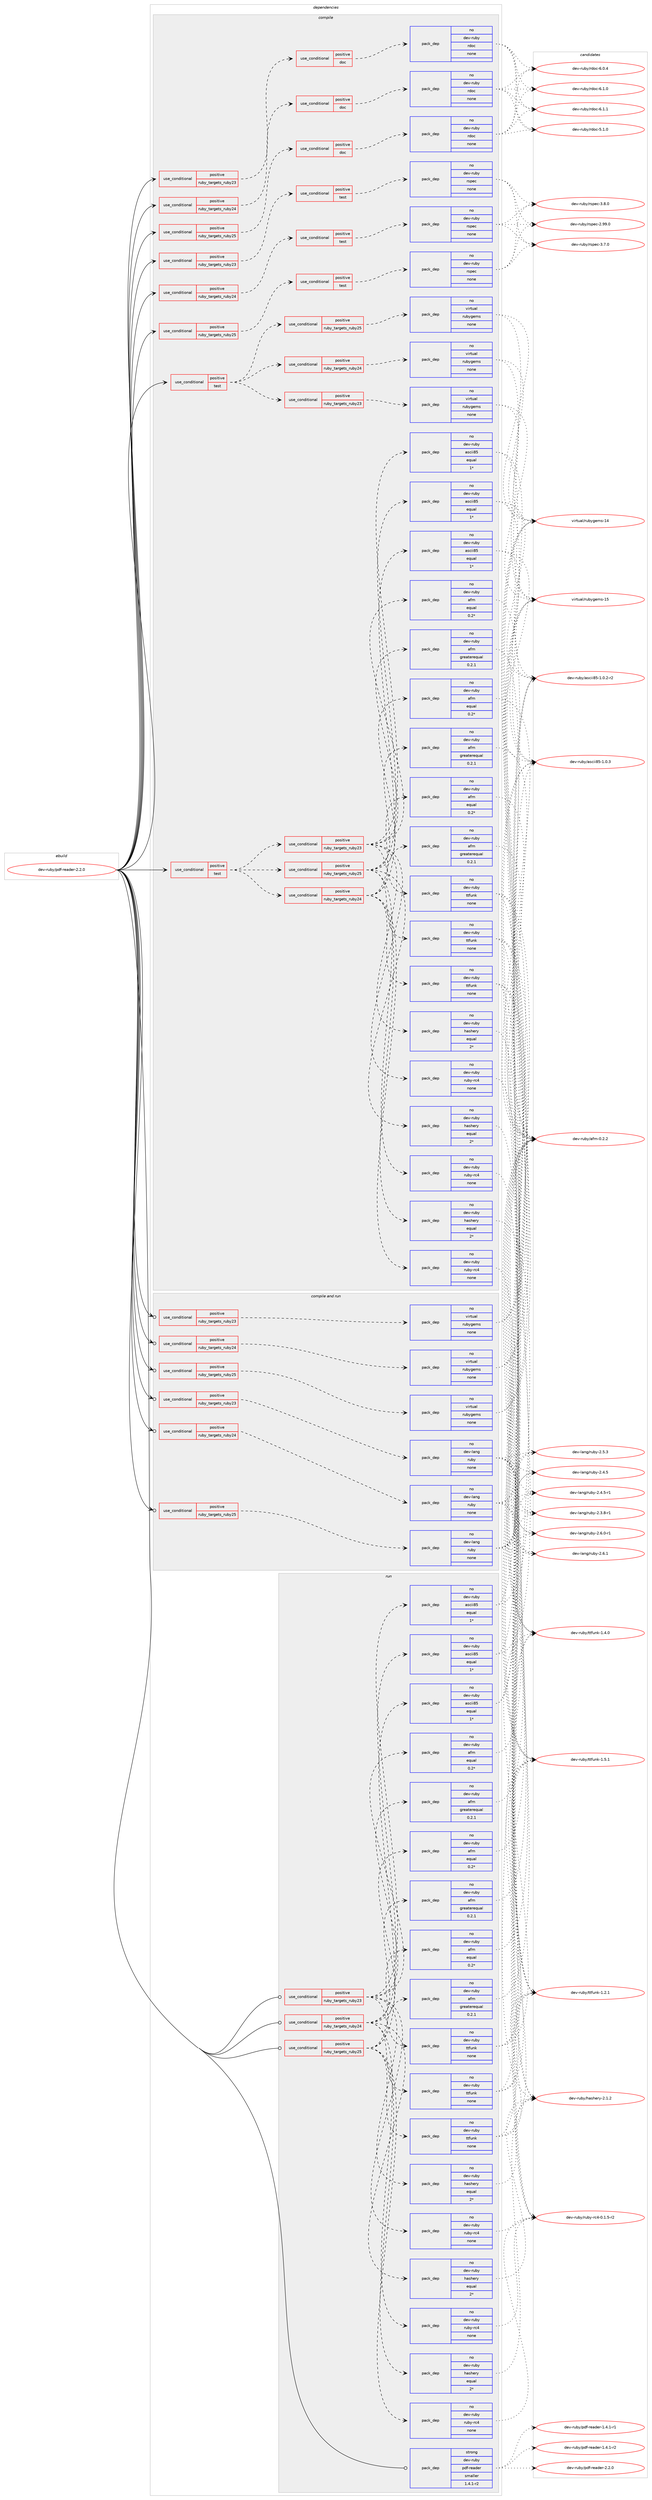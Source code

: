 digraph prolog {

# *************
# Graph options
# *************

newrank=true;
concentrate=true;
compound=true;
graph [rankdir=LR,fontname=Helvetica,fontsize=10,ranksep=1.5];#, ranksep=2.5, nodesep=0.2];
edge  [arrowhead=vee];
node  [fontname=Helvetica,fontsize=10];

# **********
# The ebuild
# **********

subgraph cluster_leftcol {
color=gray;
rank=same;
label=<<i>ebuild</i>>;
id [label="dev-ruby/pdf-reader-2.2.0", color=red, width=4, href="../dev-ruby/pdf-reader-2.2.0.svg"];
}

# ****************
# The dependencies
# ****************

subgraph cluster_midcol {
color=gray;
label=<<i>dependencies</i>>;
subgraph cluster_compile {
fillcolor="#eeeeee";
style=filled;
label=<<i>compile</i>>;
subgraph cond409180 {
dependency1511124 [label=<<TABLE BORDER="0" CELLBORDER="1" CELLSPACING="0" CELLPADDING="4"><TR><TD ROWSPAN="3" CELLPADDING="10">use_conditional</TD></TR><TR><TD>positive</TD></TR><TR><TD>ruby_targets_ruby23</TD></TR></TABLE>>, shape=none, color=red];
subgraph cond409181 {
dependency1511125 [label=<<TABLE BORDER="0" CELLBORDER="1" CELLSPACING="0" CELLPADDING="4"><TR><TD ROWSPAN="3" CELLPADDING="10">use_conditional</TD></TR><TR><TD>positive</TD></TR><TR><TD>doc</TD></TR></TABLE>>, shape=none, color=red];
subgraph pack1078438 {
dependency1511126 [label=<<TABLE BORDER="0" CELLBORDER="1" CELLSPACING="0" CELLPADDING="4" WIDTH="220"><TR><TD ROWSPAN="6" CELLPADDING="30">pack_dep</TD></TR><TR><TD WIDTH="110">no</TD></TR><TR><TD>dev-ruby</TD></TR><TR><TD>rdoc</TD></TR><TR><TD>none</TD></TR><TR><TD></TD></TR></TABLE>>, shape=none, color=blue];
}
dependency1511125:e -> dependency1511126:w [weight=20,style="dashed",arrowhead="vee"];
}
dependency1511124:e -> dependency1511125:w [weight=20,style="dashed",arrowhead="vee"];
}
id:e -> dependency1511124:w [weight=20,style="solid",arrowhead="vee"];
subgraph cond409182 {
dependency1511127 [label=<<TABLE BORDER="0" CELLBORDER="1" CELLSPACING="0" CELLPADDING="4"><TR><TD ROWSPAN="3" CELLPADDING="10">use_conditional</TD></TR><TR><TD>positive</TD></TR><TR><TD>ruby_targets_ruby23</TD></TR></TABLE>>, shape=none, color=red];
subgraph cond409183 {
dependency1511128 [label=<<TABLE BORDER="0" CELLBORDER="1" CELLSPACING="0" CELLPADDING="4"><TR><TD ROWSPAN="3" CELLPADDING="10">use_conditional</TD></TR><TR><TD>positive</TD></TR><TR><TD>test</TD></TR></TABLE>>, shape=none, color=red];
subgraph pack1078439 {
dependency1511129 [label=<<TABLE BORDER="0" CELLBORDER="1" CELLSPACING="0" CELLPADDING="4" WIDTH="220"><TR><TD ROWSPAN="6" CELLPADDING="30">pack_dep</TD></TR><TR><TD WIDTH="110">no</TD></TR><TR><TD>dev-ruby</TD></TR><TR><TD>rspec</TD></TR><TR><TD>none</TD></TR><TR><TD></TD></TR></TABLE>>, shape=none, color=blue];
}
dependency1511128:e -> dependency1511129:w [weight=20,style="dashed",arrowhead="vee"];
}
dependency1511127:e -> dependency1511128:w [weight=20,style="dashed",arrowhead="vee"];
}
id:e -> dependency1511127:w [weight=20,style="solid",arrowhead="vee"];
subgraph cond409184 {
dependency1511130 [label=<<TABLE BORDER="0" CELLBORDER="1" CELLSPACING="0" CELLPADDING="4"><TR><TD ROWSPAN="3" CELLPADDING="10">use_conditional</TD></TR><TR><TD>positive</TD></TR><TR><TD>ruby_targets_ruby24</TD></TR></TABLE>>, shape=none, color=red];
subgraph cond409185 {
dependency1511131 [label=<<TABLE BORDER="0" CELLBORDER="1" CELLSPACING="0" CELLPADDING="4"><TR><TD ROWSPAN="3" CELLPADDING="10">use_conditional</TD></TR><TR><TD>positive</TD></TR><TR><TD>doc</TD></TR></TABLE>>, shape=none, color=red];
subgraph pack1078440 {
dependency1511132 [label=<<TABLE BORDER="0" CELLBORDER="1" CELLSPACING="0" CELLPADDING="4" WIDTH="220"><TR><TD ROWSPAN="6" CELLPADDING="30">pack_dep</TD></TR><TR><TD WIDTH="110">no</TD></TR><TR><TD>dev-ruby</TD></TR><TR><TD>rdoc</TD></TR><TR><TD>none</TD></TR><TR><TD></TD></TR></TABLE>>, shape=none, color=blue];
}
dependency1511131:e -> dependency1511132:w [weight=20,style="dashed",arrowhead="vee"];
}
dependency1511130:e -> dependency1511131:w [weight=20,style="dashed",arrowhead="vee"];
}
id:e -> dependency1511130:w [weight=20,style="solid",arrowhead="vee"];
subgraph cond409186 {
dependency1511133 [label=<<TABLE BORDER="0" CELLBORDER="1" CELLSPACING="0" CELLPADDING="4"><TR><TD ROWSPAN="3" CELLPADDING="10">use_conditional</TD></TR><TR><TD>positive</TD></TR><TR><TD>ruby_targets_ruby24</TD></TR></TABLE>>, shape=none, color=red];
subgraph cond409187 {
dependency1511134 [label=<<TABLE BORDER="0" CELLBORDER="1" CELLSPACING="0" CELLPADDING="4"><TR><TD ROWSPAN="3" CELLPADDING="10">use_conditional</TD></TR><TR><TD>positive</TD></TR><TR><TD>test</TD></TR></TABLE>>, shape=none, color=red];
subgraph pack1078441 {
dependency1511135 [label=<<TABLE BORDER="0" CELLBORDER="1" CELLSPACING="0" CELLPADDING="4" WIDTH="220"><TR><TD ROWSPAN="6" CELLPADDING="30">pack_dep</TD></TR><TR><TD WIDTH="110">no</TD></TR><TR><TD>dev-ruby</TD></TR><TR><TD>rspec</TD></TR><TR><TD>none</TD></TR><TR><TD></TD></TR></TABLE>>, shape=none, color=blue];
}
dependency1511134:e -> dependency1511135:w [weight=20,style="dashed",arrowhead="vee"];
}
dependency1511133:e -> dependency1511134:w [weight=20,style="dashed",arrowhead="vee"];
}
id:e -> dependency1511133:w [weight=20,style="solid",arrowhead="vee"];
subgraph cond409188 {
dependency1511136 [label=<<TABLE BORDER="0" CELLBORDER="1" CELLSPACING="0" CELLPADDING="4"><TR><TD ROWSPAN="3" CELLPADDING="10">use_conditional</TD></TR><TR><TD>positive</TD></TR><TR><TD>ruby_targets_ruby25</TD></TR></TABLE>>, shape=none, color=red];
subgraph cond409189 {
dependency1511137 [label=<<TABLE BORDER="0" CELLBORDER="1" CELLSPACING="0" CELLPADDING="4"><TR><TD ROWSPAN="3" CELLPADDING="10">use_conditional</TD></TR><TR><TD>positive</TD></TR><TR><TD>doc</TD></TR></TABLE>>, shape=none, color=red];
subgraph pack1078442 {
dependency1511138 [label=<<TABLE BORDER="0" CELLBORDER="1" CELLSPACING="0" CELLPADDING="4" WIDTH="220"><TR><TD ROWSPAN="6" CELLPADDING="30">pack_dep</TD></TR><TR><TD WIDTH="110">no</TD></TR><TR><TD>dev-ruby</TD></TR><TR><TD>rdoc</TD></TR><TR><TD>none</TD></TR><TR><TD></TD></TR></TABLE>>, shape=none, color=blue];
}
dependency1511137:e -> dependency1511138:w [weight=20,style="dashed",arrowhead="vee"];
}
dependency1511136:e -> dependency1511137:w [weight=20,style="dashed",arrowhead="vee"];
}
id:e -> dependency1511136:w [weight=20,style="solid",arrowhead="vee"];
subgraph cond409190 {
dependency1511139 [label=<<TABLE BORDER="0" CELLBORDER="1" CELLSPACING="0" CELLPADDING="4"><TR><TD ROWSPAN="3" CELLPADDING="10">use_conditional</TD></TR><TR><TD>positive</TD></TR><TR><TD>ruby_targets_ruby25</TD></TR></TABLE>>, shape=none, color=red];
subgraph cond409191 {
dependency1511140 [label=<<TABLE BORDER="0" CELLBORDER="1" CELLSPACING="0" CELLPADDING="4"><TR><TD ROWSPAN="3" CELLPADDING="10">use_conditional</TD></TR><TR><TD>positive</TD></TR><TR><TD>test</TD></TR></TABLE>>, shape=none, color=red];
subgraph pack1078443 {
dependency1511141 [label=<<TABLE BORDER="0" CELLBORDER="1" CELLSPACING="0" CELLPADDING="4" WIDTH="220"><TR><TD ROWSPAN="6" CELLPADDING="30">pack_dep</TD></TR><TR><TD WIDTH="110">no</TD></TR><TR><TD>dev-ruby</TD></TR><TR><TD>rspec</TD></TR><TR><TD>none</TD></TR><TR><TD></TD></TR></TABLE>>, shape=none, color=blue];
}
dependency1511140:e -> dependency1511141:w [weight=20,style="dashed",arrowhead="vee"];
}
dependency1511139:e -> dependency1511140:w [weight=20,style="dashed",arrowhead="vee"];
}
id:e -> dependency1511139:w [weight=20,style="solid",arrowhead="vee"];
subgraph cond409192 {
dependency1511142 [label=<<TABLE BORDER="0" CELLBORDER="1" CELLSPACING="0" CELLPADDING="4"><TR><TD ROWSPAN="3" CELLPADDING="10">use_conditional</TD></TR><TR><TD>positive</TD></TR><TR><TD>test</TD></TR></TABLE>>, shape=none, color=red];
subgraph cond409193 {
dependency1511143 [label=<<TABLE BORDER="0" CELLBORDER="1" CELLSPACING="0" CELLPADDING="4"><TR><TD ROWSPAN="3" CELLPADDING="10">use_conditional</TD></TR><TR><TD>positive</TD></TR><TR><TD>ruby_targets_ruby23</TD></TR></TABLE>>, shape=none, color=red];
subgraph pack1078444 {
dependency1511144 [label=<<TABLE BORDER="0" CELLBORDER="1" CELLSPACING="0" CELLPADDING="4" WIDTH="220"><TR><TD ROWSPAN="6" CELLPADDING="30">pack_dep</TD></TR><TR><TD WIDTH="110">no</TD></TR><TR><TD>dev-ruby</TD></TR><TR><TD>afm</TD></TR><TR><TD>greaterequal</TD></TR><TR><TD>0.2.1</TD></TR></TABLE>>, shape=none, color=blue];
}
dependency1511143:e -> dependency1511144:w [weight=20,style="dashed",arrowhead="vee"];
subgraph pack1078445 {
dependency1511145 [label=<<TABLE BORDER="0" CELLBORDER="1" CELLSPACING="0" CELLPADDING="4" WIDTH="220"><TR><TD ROWSPAN="6" CELLPADDING="30">pack_dep</TD></TR><TR><TD WIDTH="110">no</TD></TR><TR><TD>dev-ruby</TD></TR><TR><TD>afm</TD></TR><TR><TD>equal</TD></TR><TR><TD>0.2*</TD></TR></TABLE>>, shape=none, color=blue];
}
dependency1511143:e -> dependency1511145:w [weight=20,style="dashed",arrowhead="vee"];
subgraph pack1078446 {
dependency1511146 [label=<<TABLE BORDER="0" CELLBORDER="1" CELLSPACING="0" CELLPADDING="4" WIDTH="220"><TR><TD ROWSPAN="6" CELLPADDING="30">pack_dep</TD></TR><TR><TD WIDTH="110">no</TD></TR><TR><TD>dev-ruby</TD></TR><TR><TD>ascii85</TD></TR><TR><TD>equal</TD></TR><TR><TD>1*</TD></TR></TABLE>>, shape=none, color=blue];
}
dependency1511143:e -> dependency1511146:w [weight=20,style="dashed",arrowhead="vee"];
subgraph pack1078447 {
dependency1511147 [label=<<TABLE BORDER="0" CELLBORDER="1" CELLSPACING="0" CELLPADDING="4" WIDTH="220"><TR><TD ROWSPAN="6" CELLPADDING="30">pack_dep</TD></TR><TR><TD WIDTH="110">no</TD></TR><TR><TD>dev-ruby</TD></TR><TR><TD>hashery</TD></TR><TR><TD>equal</TD></TR><TR><TD>2*</TD></TR></TABLE>>, shape=none, color=blue];
}
dependency1511143:e -> dependency1511147:w [weight=20,style="dashed",arrowhead="vee"];
subgraph pack1078448 {
dependency1511148 [label=<<TABLE BORDER="0" CELLBORDER="1" CELLSPACING="0" CELLPADDING="4" WIDTH="220"><TR><TD ROWSPAN="6" CELLPADDING="30">pack_dep</TD></TR><TR><TD WIDTH="110">no</TD></TR><TR><TD>dev-ruby</TD></TR><TR><TD>ttfunk</TD></TR><TR><TD>none</TD></TR><TR><TD></TD></TR></TABLE>>, shape=none, color=blue];
}
dependency1511143:e -> dependency1511148:w [weight=20,style="dashed",arrowhead="vee"];
subgraph pack1078449 {
dependency1511149 [label=<<TABLE BORDER="0" CELLBORDER="1" CELLSPACING="0" CELLPADDING="4" WIDTH="220"><TR><TD ROWSPAN="6" CELLPADDING="30">pack_dep</TD></TR><TR><TD WIDTH="110">no</TD></TR><TR><TD>dev-ruby</TD></TR><TR><TD>ruby-rc4</TD></TR><TR><TD>none</TD></TR><TR><TD></TD></TR></TABLE>>, shape=none, color=blue];
}
dependency1511143:e -> dependency1511149:w [weight=20,style="dashed",arrowhead="vee"];
}
dependency1511142:e -> dependency1511143:w [weight=20,style="dashed",arrowhead="vee"];
subgraph cond409194 {
dependency1511150 [label=<<TABLE BORDER="0" CELLBORDER="1" CELLSPACING="0" CELLPADDING="4"><TR><TD ROWSPAN="3" CELLPADDING="10">use_conditional</TD></TR><TR><TD>positive</TD></TR><TR><TD>ruby_targets_ruby24</TD></TR></TABLE>>, shape=none, color=red];
subgraph pack1078450 {
dependency1511151 [label=<<TABLE BORDER="0" CELLBORDER="1" CELLSPACING="0" CELLPADDING="4" WIDTH="220"><TR><TD ROWSPAN="6" CELLPADDING="30">pack_dep</TD></TR><TR><TD WIDTH="110">no</TD></TR><TR><TD>dev-ruby</TD></TR><TR><TD>afm</TD></TR><TR><TD>greaterequal</TD></TR><TR><TD>0.2.1</TD></TR></TABLE>>, shape=none, color=blue];
}
dependency1511150:e -> dependency1511151:w [weight=20,style="dashed",arrowhead="vee"];
subgraph pack1078451 {
dependency1511152 [label=<<TABLE BORDER="0" CELLBORDER="1" CELLSPACING="0" CELLPADDING="4" WIDTH="220"><TR><TD ROWSPAN="6" CELLPADDING="30">pack_dep</TD></TR><TR><TD WIDTH="110">no</TD></TR><TR><TD>dev-ruby</TD></TR><TR><TD>afm</TD></TR><TR><TD>equal</TD></TR><TR><TD>0.2*</TD></TR></TABLE>>, shape=none, color=blue];
}
dependency1511150:e -> dependency1511152:w [weight=20,style="dashed",arrowhead="vee"];
subgraph pack1078452 {
dependency1511153 [label=<<TABLE BORDER="0" CELLBORDER="1" CELLSPACING="0" CELLPADDING="4" WIDTH="220"><TR><TD ROWSPAN="6" CELLPADDING="30">pack_dep</TD></TR><TR><TD WIDTH="110">no</TD></TR><TR><TD>dev-ruby</TD></TR><TR><TD>ascii85</TD></TR><TR><TD>equal</TD></TR><TR><TD>1*</TD></TR></TABLE>>, shape=none, color=blue];
}
dependency1511150:e -> dependency1511153:w [weight=20,style="dashed",arrowhead="vee"];
subgraph pack1078453 {
dependency1511154 [label=<<TABLE BORDER="0" CELLBORDER="1" CELLSPACING="0" CELLPADDING="4" WIDTH="220"><TR><TD ROWSPAN="6" CELLPADDING="30">pack_dep</TD></TR><TR><TD WIDTH="110">no</TD></TR><TR><TD>dev-ruby</TD></TR><TR><TD>hashery</TD></TR><TR><TD>equal</TD></TR><TR><TD>2*</TD></TR></TABLE>>, shape=none, color=blue];
}
dependency1511150:e -> dependency1511154:w [weight=20,style="dashed",arrowhead="vee"];
subgraph pack1078454 {
dependency1511155 [label=<<TABLE BORDER="0" CELLBORDER="1" CELLSPACING="0" CELLPADDING="4" WIDTH="220"><TR><TD ROWSPAN="6" CELLPADDING="30">pack_dep</TD></TR><TR><TD WIDTH="110">no</TD></TR><TR><TD>dev-ruby</TD></TR><TR><TD>ttfunk</TD></TR><TR><TD>none</TD></TR><TR><TD></TD></TR></TABLE>>, shape=none, color=blue];
}
dependency1511150:e -> dependency1511155:w [weight=20,style="dashed",arrowhead="vee"];
subgraph pack1078455 {
dependency1511156 [label=<<TABLE BORDER="0" CELLBORDER="1" CELLSPACING="0" CELLPADDING="4" WIDTH="220"><TR><TD ROWSPAN="6" CELLPADDING="30">pack_dep</TD></TR><TR><TD WIDTH="110">no</TD></TR><TR><TD>dev-ruby</TD></TR><TR><TD>ruby-rc4</TD></TR><TR><TD>none</TD></TR><TR><TD></TD></TR></TABLE>>, shape=none, color=blue];
}
dependency1511150:e -> dependency1511156:w [weight=20,style="dashed",arrowhead="vee"];
}
dependency1511142:e -> dependency1511150:w [weight=20,style="dashed",arrowhead="vee"];
subgraph cond409195 {
dependency1511157 [label=<<TABLE BORDER="0" CELLBORDER="1" CELLSPACING="0" CELLPADDING="4"><TR><TD ROWSPAN="3" CELLPADDING="10">use_conditional</TD></TR><TR><TD>positive</TD></TR><TR><TD>ruby_targets_ruby25</TD></TR></TABLE>>, shape=none, color=red];
subgraph pack1078456 {
dependency1511158 [label=<<TABLE BORDER="0" CELLBORDER="1" CELLSPACING="0" CELLPADDING="4" WIDTH="220"><TR><TD ROWSPAN="6" CELLPADDING="30">pack_dep</TD></TR><TR><TD WIDTH="110">no</TD></TR><TR><TD>dev-ruby</TD></TR><TR><TD>afm</TD></TR><TR><TD>greaterequal</TD></TR><TR><TD>0.2.1</TD></TR></TABLE>>, shape=none, color=blue];
}
dependency1511157:e -> dependency1511158:w [weight=20,style="dashed",arrowhead="vee"];
subgraph pack1078457 {
dependency1511159 [label=<<TABLE BORDER="0" CELLBORDER="1" CELLSPACING="0" CELLPADDING="4" WIDTH="220"><TR><TD ROWSPAN="6" CELLPADDING="30">pack_dep</TD></TR><TR><TD WIDTH="110">no</TD></TR><TR><TD>dev-ruby</TD></TR><TR><TD>afm</TD></TR><TR><TD>equal</TD></TR><TR><TD>0.2*</TD></TR></TABLE>>, shape=none, color=blue];
}
dependency1511157:e -> dependency1511159:w [weight=20,style="dashed",arrowhead="vee"];
subgraph pack1078458 {
dependency1511160 [label=<<TABLE BORDER="0" CELLBORDER="1" CELLSPACING="0" CELLPADDING="4" WIDTH="220"><TR><TD ROWSPAN="6" CELLPADDING="30">pack_dep</TD></TR><TR><TD WIDTH="110">no</TD></TR><TR><TD>dev-ruby</TD></TR><TR><TD>ascii85</TD></TR><TR><TD>equal</TD></TR><TR><TD>1*</TD></TR></TABLE>>, shape=none, color=blue];
}
dependency1511157:e -> dependency1511160:w [weight=20,style="dashed",arrowhead="vee"];
subgraph pack1078459 {
dependency1511161 [label=<<TABLE BORDER="0" CELLBORDER="1" CELLSPACING="0" CELLPADDING="4" WIDTH="220"><TR><TD ROWSPAN="6" CELLPADDING="30">pack_dep</TD></TR><TR><TD WIDTH="110">no</TD></TR><TR><TD>dev-ruby</TD></TR><TR><TD>hashery</TD></TR><TR><TD>equal</TD></TR><TR><TD>2*</TD></TR></TABLE>>, shape=none, color=blue];
}
dependency1511157:e -> dependency1511161:w [weight=20,style="dashed",arrowhead="vee"];
subgraph pack1078460 {
dependency1511162 [label=<<TABLE BORDER="0" CELLBORDER="1" CELLSPACING="0" CELLPADDING="4" WIDTH="220"><TR><TD ROWSPAN="6" CELLPADDING="30">pack_dep</TD></TR><TR><TD WIDTH="110">no</TD></TR><TR><TD>dev-ruby</TD></TR><TR><TD>ttfunk</TD></TR><TR><TD>none</TD></TR><TR><TD></TD></TR></TABLE>>, shape=none, color=blue];
}
dependency1511157:e -> dependency1511162:w [weight=20,style="dashed",arrowhead="vee"];
subgraph pack1078461 {
dependency1511163 [label=<<TABLE BORDER="0" CELLBORDER="1" CELLSPACING="0" CELLPADDING="4" WIDTH="220"><TR><TD ROWSPAN="6" CELLPADDING="30">pack_dep</TD></TR><TR><TD WIDTH="110">no</TD></TR><TR><TD>dev-ruby</TD></TR><TR><TD>ruby-rc4</TD></TR><TR><TD>none</TD></TR><TR><TD></TD></TR></TABLE>>, shape=none, color=blue];
}
dependency1511157:e -> dependency1511163:w [weight=20,style="dashed",arrowhead="vee"];
}
dependency1511142:e -> dependency1511157:w [weight=20,style="dashed",arrowhead="vee"];
}
id:e -> dependency1511142:w [weight=20,style="solid",arrowhead="vee"];
subgraph cond409196 {
dependency1511164 [label=<<TABLE BORDER="0" CELLBORDER="1" CELLSPACING="0" CELLPADDING="4"><TR><TD ROWSPAN="3" CELLPADDING="10">use_conditional</TD></TR><TR><TD>positive</TD></TR><TR><TD>test</TD></TR></TABLE>>, shape=none, color=red];
subgraph cond409197 {
dependency1511165 [label=<<TABLE BORDER="0" CELLBORDER="1" CELLSPACING="0" CELLPADDING="4"><TR><TD ROWSPAN="3" CELLPADDING="10">use_conditional</TD></TR><TR><TD>positive</TD></TR><TR><TD>ruby_targets_ruby23</TD></TR></TABLE>>, shape=none, color=red];
subgraph pack1078462 {
dependency1511166 [label=<<TABLE BORDER="0" CELLBORDER="1" CELLSPACING="0" CELLPADDING="4" WIDTH="220"><TR><TD ROWSPAN="6" CELLPADDING="30">pack_dep</TD></TR><TR><TD WIDTH="110">no</TD></TR><TR><TD>virtual</TD></TR><TR><TD>rubygems</TD></TR><TR><TD>none</TD></TR><TR><TD></TD></TR></TABLE>>, shape=none, color=blue];
}
dependency1511165:e -> dependency1511166:w [weight=20,style="dashed",arrowhead="vee"];
}
dependency1511164:e -> dependency1511165:w [weight=20,style="dashed",arrowhead="vee"];
subgraph cond409198 {
dependency1511167 [label=<<TABLE BORDER="0" CELLBORDER="1" CELLSPACING="0" CELLPADDING="4"><TR><TD ROWSPAN="3" CELLPADDING="10">use_conditional</TD></TR><TR><TD>positive</TD></TR><TR><TD>ruby_targets_ruby24</TD></TR></TABLE>>, shape=none, color=red];
subgraph pack1078463 {
dependency1511168 [label=<<TABLE BORDER="0" CELLBORDER="1" CELLSPACING="0" CELLPADDING="4" WIDTH="220"><TR><TD ROWSPAN="6" CELLPADDING="30">pack_dep</TD></TR><TR><TD WIDTH="110">no</TD></TR><TR><TD>virtual</TD></TR><TR><TD>rubygems</TD></TR><TR><TD>none</TD></TR><TR><TD></TD></TR></TABLE>>, shape=none, color=blue];
}
dependency1511167:e -> dependency1511168:w [weight=20,style="dashed",arrowhead="vee"];
}
dependency1511164:e -> dependency1511167:w [weight=20,style="dashed",arrowhead="vee"];
subgraph cond409199 {
dependency1511169 [label=<<TABLE BORDER="0" CELLBORDER="1" CELLSPACING="0" CELLPADDING="4"><TR><TD ROWSPAN="3" CELLPADDING="10">use_conditional</TD></TR><TR><TD>positive</TD></TR><TR><TD>ruby_targets_ruby25</TD></TR></TABLE>>, shape=none, color=red];
subgraph pack1078464 {
dependency1511170 [label=<<TABLE BORDER="0" CELLBORDER="1" CELLSPACING="0" CELLPADDING="4" WIDTH="220"><TR><TD ROWSPAN="6" CELLPADDING="30">pack_dep</TD></TR><TR><TD WIDTH="110">no</TD></TR><TR><TD>virtual</TD></TR><TR><TD>rubygems</TD></TR><TR><TD>none</TD></TR><TR><TD></TD></TR></TABLE>>, shape=none, color=blue];
}
dependency1511169:e -> dependency1511170:w [weight=20,style="dashed",arrowhead="vee"];
}
dependency1511164:e -> dependency1511169:w [weight=20,style="dashed",arrowhead="vee"];
}
id:e -> dependency1511164:w [weight=20,style="solid",arrowhead="vee"];
}
subgraph cluster_compileandrun {
fillcolor="#eeeeee";
style=filled;
label=<<i>compile and run</i>>;
subgraph cond409200 {
dependency1511171 [label=<<TABLE BORDER="0" CELLBORDER="1" CELLSPACING="0" CELLPADDING="4"><TR><TD ROWSPAN="3" CELLPADDING="10">use_conditional</TD></TR><TR><TD>positive</TD></TR><TR><TD>ruby_targets_ruby23</TD></TR></TABLE>>, shape=none, color=red];
subgraph pack1078465 {
dependency1511172 [label=<<TABLE BORDER="0" CELLBORDER="1" CELLSPACING="0" CELLPADDING="4" WIDTH="220"><TR><TD ROWSPAN="6" CELLPADDING="30">pack_dep</TD></TR><TR><TD WIDTH="110">no</TD></TR><TR><TD>dev-lang</TD></TR><TR><TD>ruby</TD></TR><TR><TD>none</TD></TR><TR><TD></TD></TR></TABLE>>, shape=none, color=blue];
}
dependency1511171:e -> dependency1511172:w [weight=20,style="dashed",arrowhead="vee"];
}
id:e -> dependency1511171:w [weight=20,style="solid",arrowhead="odotvee"];
subgraph cond409201 {
dependency1511173 [label=<<TABLE BORDER="0" CELLBORDER="1" CELLSPACING="0" CELLPADDING="4"><TR><TD ROWSPAN="3" CELLPADDING="10">use_conditional</TD></TR><TR><TD>positive</TD></TR><TR><TD>ruby_targets_ruby23</TD></TR></TABLE>>, shape=none, color=red];
subgraph pack1078466 {
dependency1511174 [label=<<TABLE BORDER="0" CELLBORDER="1" CELLSPACING="0" CELLPADDING="4" WIDTH="220"><TR><TD ROWSPAN="6" CELLPADDING="30">pack_dep</TD></TR><TR><TD WIDTH="110">no</TD></TR><TR><TD>virtual</TD></TR><TR><TD>rubygems</TD></TR><TR><TD>none</TD></TR><TR><TD></TD></TR></TABLE>>, shape=none, color=blue];
}
dependency1511173:e -> dependency1511174:w [weight=20,style="dashed",arrowhead="vee"];
}
id:e -> dependency1511173:w [weight=20,style="solid",arrowhead="odotvee"];
subgraph cond409202 {
dependency1511175 [label=<<TABLE BORDER="0" CELLBORDER="1" CELLSPACING="0" CELLPADDING="4"><TR><TD ROWSPAN="3" CELLPADDING="10">use_conditional</TD></TR><TR><TD>positive</TD></TR><TR><TD>ruby_targets_ruby24</TD></TR></TABLE>>, shape=none, color=red];
subgraph pack1078467 {
dependency1511176 [label=<<TABLE BORDER="0" CELLBORDER="1" CELLSPACING="0" CELLPADDING="4" WIDTH="220"><TR><TD ROWSPAN="6" CELLPADDING="30">pack_dep</TD></TR><TR><TD WIDTH="110">no</TD></TR><TR><TD>dev-lang</TD></TR><TR><TD>ruby</TD></TR><TR><TD>none</TD></TR><TR><TD></TD></TR></TABLE>>, shape=none, color=blue];
}
dependency1511175:e -> dependency1511176:w [weight=20,style="dashed",arrowhead="vee"];
}
id:e -> dependency1511175:w [weight=20,style="solid",arrowhead="odotvee"];
subgraph cond409203 {
dependency1511177 [label=<<TABLE BORDER="0" CELLBORDER="1" CELLSPACING="0" CELLPADDING="4"><TR><TD ROWSPAN="3" CELLPADDING="10">use_conditional</TD></TR><TR><TD>positive</TD></TR><TR><TD>ruby_targets_ruby24</TD></TR></TABLE>>, shape=none, color=red];
subgraph pack1078468 {
dependency1511178 [label=<<TABLE BORDER="0" CELLBORDER="1" CELLSPACING="0" CELLPADDING="4" WIDTH="220"><TR><TD ROWSPAN="6" CELLPADDING="30">pack_dep</TD></TR><TR><TD WIDTH="110">no</TD></TR><TR><TD>virtual</TD></TR><TR><TD>rubygems</TD></TR><TR><TD>none</TD></TR><TR><TD></TD></TR></TABLE>>, shape=none, color=blue];
}
dependency1511177:e -> dependency1511178:w [weight=20,style="dashed",arrowhead="vee"];
}
id:e -> dependency1511177:w [weight=20,style="solid",arrowhead="odotvee"];
subgraph cond409204 {
dependency1511179 [label=<<TABLE BORDER="0" CELLBORDER="1" CELLSPACING="0" CELLPADDING="4"><TR><TD ROWSPAN="3" CELLPADDING="10">use_conditional</TD></TR><TR><TD>positive</TD></TR><TR><TD>ruby_targets_ruby25</TD></TR></TABLE>>, shape=none, color=red];
subgraph pack1078469 {
dependency1511180 [label=<<TABLE BORDER="0" CELLBORDER="1" CELLSPACING="0" CELLPADDING="4" WIDTH="220"><TR><TD ROWSPAN="6" CELLPADDING="30">pack_dep</TD></TR><TR><TD WIDTH="110">no</TD></TR><TR><TD>dev-lang</TD></TR><TR><TD>ruby</TD></TR><TR><TD>none</TD></TR><TR><TD></TD></TR></TABLE>>, shape=none, color=blue];
}
dependency1511179:e -> dependency1511180:w [weight=20,style="dashed",arrowhead="vee"];
}
id:e -> dependency1511179:w [weight=20,style="solid",arrowhead="odotvee"];
subgraph cond409205 {
dependency1511181 [label=<<TABLE BORDER="0" CELLBORDER="1" CELLSPACING="0" CELLPADDING="4"><TR><TD ROWSPAN="3" CELLPADDING="10">use_conditional</TD></TR><TR><TD>positive</TD></TR><TR><TD>ruby_targets_ruby25</TD></TR></TABLE>>, shape=none, color=red];
subgraph pack1078470 {
dependency1511182 [label=<<TABLE BORDER="0" CELLBORDER="1" CELLSPACING="0" CELLPADDING="4" WIDTH="220"><TR><TD ROWSPAN="6" CELLPADDING="30">pack_dep</TD></TR><TR><TD WIDTH="110">no</TD></TR><TR><TD>virtual</TD></TR><TR><TD>rubygems</TD></TR><TR><TD>none</TD></TR><TR><TD></TD></TR></TABLE>>, shape=none, color=blue];
}
dependency1511181:e -> dependency1511182:w [weight=20,style="dashed",arrowhead="vee"];
}
id:e -> dependency1511181:w [weight=20,style="solid",arrowhead="odotvee"];
}
subgraph cluster_run {
fillcolor="#eeeeee";
style=filled;
label=<<i>run</i>>;
subgraph cond409206 {
dependency1511183 [label=<<TABLE BORDER="0" CELLBORDER="1" CELLSPACING="0" CELLPADDING="4"><TR><TD ROWSPAN="3" CELLPADDING="10">use_conditional</TD></TR><TR><TD>positive</TD></TR><TR><TD>ruby_targets_ruby23</TD></TR></TABLE>>, shape=none, color=red];
subgraph pack1078471 {
dependency1511184 [label=<<TABLE BORDER="0" CELLBORDER="1" CELLSPACING="0" CELLPADDING="4" WIDTH="220"><TR><TD ROWSPAN="6" CELLPADDING="30">pack_dep</TD></TR><TR><TD WIDTH="110">no</TD></TR><TR><TD>dev-ruby</TD></TR><TR><TD>afm</TD></TR><TR><TD>greaterequal</TD></TR><TR><TD>0.2.1</TD></TR></TABLE>>, shape=none, color=blue];
}
dependency1511183:e -> dependency1511184:w [weight=20,style="dashed",arrowhead="vee"];
subgraph pack1078472 {
dependency1511185 [label=<<TABLE BORDER="0" CELLBORDER="1" CELLSPACING="0" CELLPADDING="4" WIDTH="220"><TR><TD ROWSPAN="6" CELLPADDING="30">pack_dep</TD></TR><TR><TD WIDTH="110">no</TD></TR><TR><TD>dev-ruby</TD></TR><TR><TD>afm</TD></TR><TR><TD>equal</TD></TR><TR><TD>0.2*</TD></TR></TABLE>>, shape=none, color=blue];
}
dependency1511183:e -> dependency1511185:w [weight=20,style="dashed",arrowhead="vee"];
subgraph pack1078473 {
dependency1511186 [label=<<TABLE BORDER="0" CELLBORDER="1" CELLSPACING="0" CELLPADDING="4" WIDTH="220"><TR><TD ROWSPAN="6" CELLPADDING="30">pack_dep</TD></TR><TR><TD WIDTH="110">no</TD></TR><TR><TD>dev-ruby</TD></TR><TR><TD>ascii85</TD></TR><TR><TD>equal</TD></TR><TR><TD>1*</TD></TR></TABLE>>, shape=none, color=blue];
}
dependency1511183:e -> dependency1511186:w [weight=20,style="dashed",arrowhead="vee"];
subgraph pack1078474 {
dependency1511187 [label=<<TABLE BORDER="0" CELLBORDER="1" CELLSPACING="0" CELLPADDING="4" WIDTH="220"><TR><TD ROWSPAN="6" CELLPADDING="30">pack_dep</TD></TR><TR><TD WIDTH="110">no</TD></TR><TR><TD>dev-ruby</TD></TR><TR><TD>hashery</TD></TR><TR><TD>equal</TD></TR><TR><TD>2*</TD></TR></TABLE>>, shape=none, color=blue];
}
dependency1511183:e -> dependency1511187:w [weight=20,style="dashed",arrowhead="vee"];
subgraph pack1078475 {
dependency1511188 [label=<<TABLE BORDER="0" CELLBORDER="1" CELLSPACING="0" CELLPADDING="4" WIDTH="220"><TR><TD ROWSPAN="6" CELLPADDING="30">pack_dep</TD></TR><TR><TD WIDTH="110">no</TD></TR><TR><TD>dev-ruby</TD></TR><TR><TD>ttfunk</TD></TR><TR><TD>none</TD></TR><TR><TD></TD></TR></TABLE>>, shape=none, color=blue];
}
dependency1511183:e -> dependency1511188:w [weight=20,style="dashed",arrowhead="vee"];
subgraph pack1078476 {
dependency1511189 [label=<<TABLE BORDER="0" CELLBORDER="1" CELLSPACING="0" CELLPADDING="4" WIDTH="220"><TR><TD ROWSPAN="6" CELLPADDING="30">pack_dep</TD></TR><TR><TD WIDTH="110">no</TD></TR><TR><TD>dev-ruby</TD></TR><TR><TD>ruby-rc4</TD></TR><TR><TD>none</TD></TR><TR><TD></TD></TR></TABLE>>, shape=none, color=blue];
}
dependency1511183:e -> dependency1511189:w [weight=20,style="dashed",arrowhead="vee"];
}
id:e -> dependency1511183:w [weight=20,style="solid",arrowhead="odot"];
subgraph cond409207 {
dependency1511190 [label=<<TABLE BORDER="0" CELLBORDER="1" CELLSPACING="0" CELLPADDING="4"><TR><TD ROWSPAN="3" CELLPADDING="10">use_conditional</TD></TR><TR><TD>positive</TD></TR><TR><TD>ruby_targets_ruby24</TD></TR></TABLE>>, shape=none, color=red];
subgraph pack1078477 {
dependency1511191 [label=<<TABLE BORDER="0" CELLBORDER="1" CELLSPACING="0" CELLPADDING="4" WIDTH="220"><TR><TD ROWSPAN="6" CELLPADDING="30">pack_dep</TD></TR><TR><TD WIDTH="110">no</TD></TR><TR><TD>dev-ruby</TD></TR><TR><TD>afm</TD></TR><TR><TD>greaterequal</TD></TR><TR><TD>0.2.1</TD></TR></TABLE>>, shape=none, color=blue];
}
dependency1511190:e -> dependency1511191:w [weight=20,style="dashed",arrowhead="vee"];
subgraph pack1078478 {
dependency1511192 [label=<<TABLE BORDER="0" CELLBORDER="1" CELLSPACING="0" CELLPADDING="4" WIDTH="220"><TR><TD ROWSPAN="6" CELLPADDING="30">pack_dep</TD></TR><TR><TD WIDTH="110">no</TD></TR><TR><TD>dev-ruby</TD></TR><TR><TD>afm</TD></TR><TR><TD>equal</TD></TR><TR><TD>0.2*</TD></TR></TABLE>>, shape=none, color=blue];
}
dependency1511190:e -> dependency1511192:w [weight=20,style="dashed",arrowhead="vee"];
subgraph pack1078479 {
dependency1511193 [label=<<TABLE BORDER="0" CELLBORDER="1" CELLSPACING="0" CELLPADDING="4" WIDTH="220"><TR><TD ROWSPAN="6" CELLPADDING="30">pack_dep</TD></TR><TR><TD WIDTH="110">no</TD></TR><TR><TD>dev-ruby</TD></TR><TR><TD>ascii85</TD></TR><TR><TD>equal</TD></TR><TR><TD>1*</TD></TR></TABLE>>, shape=none, color=blue];
}
dependency1511190:e -> dependency1511193:w [weight=20,style="dashed",arrowhead="vee"];
subgraph pack1078480 {
dependency1511194 [label=<<TABLE BORDER="0" CELLBORDER="1" CELLSPACING="0" CELLPADDING="4" WIDTH="220"><TR><TD ROWSPAN="6" CELLPADDING="30">pack_dep</TD></TR><TR><TD WIDTH="110">no</TD></TR><TR><TD>dev-ruby</TD></TR><TR><TD>hashery</TD></TR><TR><TD>equal</TD></TR><TR><TD>2*</TD></TR></TABLE>>, shape=none, color=blue];
}
dependency1511190:e -> dependency1511194:w [weight=20,style="dashed",arrowhead="vee"];
subgraph pack1078481 {
dependency1511195 [label=<<TABLE BORDER="0" CELLBORDER="1" CELLSPACING="0" CELLPADDING="4" WIDTH="220"><TR><TD ROWSPAN="6" CELLPADDING="30">pack_dep</TD></TR><TR><TD WIDTH="110">no</TD></TR><TR><TD>dev-ruby</TD></TR><TR><TD>ttfunk</TD></TR><TR><TD>none</TD></TR><TR><TD></TD></TR></TABLE>>, shape=none, color=blue];
}
dependency1511190:e -> dependency1511195:w [weight=20,style="dashed",arrowhead="vee"];
subgraph pack1078482 {
dependency1511196 [label=<<TABLE BORDER="0" CELLBORDER="1" CELLSPACING="0" CELLPADDING="4" WIDTH="220"><TR><TD ROWSPAN="6" CELLPADDING="30">pack_dep</TD></TR><TR><TD WIDTH="110">no</TD></TR><TR><TD>dev-ruby</TD></TR><TR><TD>ruby-rc4</TD></TR><TR><TD>none</TD></TR><TR><TD></TD></TR></TABLE>>, shape=none, color=blue];
}
dependency1511190:e -> dependency1511196:w [weight=20,style="dashed",arrowhead="vee"];
}
id:e -> dependency1511190:w [weight=20,style="solid",arrowhead="odot"];
subgraph cond409208 {
dependency1511197 [label=<<TABLE BORDER="0" CELLBORDER="1" CELLSPACING="0" CELLPADDING="4"><TR><TD ROWSPAN="3" CELLPADDING="10">use_conditional</TD></TR><TR><TD>positive</TD></TR><TR><TD>ruby_targets_ruby25</TD></TR></TABLE>>, shape=none, color=red];
subgraph pack1078483 {
dependency1511198 [label=<<TABLE BORDER="0" CELLBORDER="1" CELLSPACING="0" CELLPADDING="4" WIDTH="220"><TR><TD ROWSPAN="6" CELLPADDING="30">pack_dep</TD></TR><TR><TD WIDTH="110">no</TD></TR><TR><TD>dev-ruby</TD></TR><TR><TD>afm</TD></TR><TR><TD>greaterequal</TD></TR><TR><TD>0.2.1</TD></TR></TABLE>>, shape=none, color=blue];
}
dependency1511197:e -> dependency1511198:w [weight=20,style="dashed",arrowhead="vee"];
subgraph pack1078484 {
dependency1511199 [label=<<TABLE BORDER="0" CELLBORDER="1" CELLSPACING="0" CELLPADDING="4" WIDTH="220"><TR><TD ROWSPAN="6" CELLPADDING="30">pack_dep</TD></TR><TR><TD WIDTH="110">no</TD></TR><TR><TD>dev-ruby</TD></TR><TR><TD>afm</TD></TR><TR><TD>equal</TD></TR><TR><TD>0.2*</TD></TR></TABLE>>, shape=none, color=blue];
}
dependency1511197:e -> dependency1511199:w [weight=20,style="dashed",arrowhead="vee"];
subgraph pack1078485 {
dependency1511200 [label=<<TABLE BORDER="0" CELLBORDER="1" CELLSPACING="0" CELLPADDING="4" WIDTH="220"><TR><TD ROWSPAN="6" CELLPADDING="30">pack_dep</TD></TR><TR><TD WIDTH="110">no</TD></TR><TR><TD>dev-ruby</TD></TR><TR><TD>ascii85</TD></TR><TR><TD>equal</TD></TR><TR><TD>1*</TD></TR></TABLE>>, shape=none, color=blue];
}
dependency1511197:e -> dependency1511200:w [weight=20,style="dashed",arrowhead="vee"];
subgraph pack1078486 {
dependency1511201 [label=<<TABLE BORDER="0" CELLBORDER="1" CELLSPACING="0" CELLPADDING="4" WIDTH="220"><TR><TD ROWSPAN="6" CELLPADDING="30">pack_dep</TD></TR><TR><TD WIDTH="110">no</TD></TR><TR><TD>dev-ruby</TD></TR><TR><TD>hashery</TD></TR><TR><TD>equal</TD></TR><TR><TD>2*</TD></TR></TABLE>>, shape=none, color=blue];
}
dependency1511197:e -> dependency1511201:w [weight=20,style="dashed",arrowhead="vee"];
subgraph pack1078487 {
dependency1511202 [label=<<TABLE BORDER="0" CELLBORDER="1" CELLSPACING="0" CELLPADDING="4" WIDTH="220"><TR><TD ROWSPAN="6" CELLPADDING="30">pack_dep</TD></TR><TR><TD WIDTH="110">no</TD></TR><TR><TD>dev-ruby</TD></TR><TR><TD>ttfunk</TD></TR><TR><TD>none</TD></TR><TR><TD></TD></TR></TABLE>>, shape=none, color=blue];
}
dependency1511197:e -> dependency1511202:w [weight=20,style="dashed",arrowhead="vee"];
subgraph pack1078488 {
dependency1511203 [label=<<TABLE BORDER="0" CELLBORDER="1" CELLSPACING="0" CELLPADDING="4" WIDTH="220"><TR><TD ROWSPAN="6" CELLPADDING="30">pack_dep</TD></TR><TR><TD WIDTH="110">no</TD></TR><TR><TD>dev-ruby</TD></TR><TR><TD>ruby-rc4</TD></TR><TR><TD>none</TD></TR><TR><TD></TD></TR></TABLE>>, shape=none, color=blue];
}
dependency1511197:e -> dependency1511203:w [weight=20,style="dashed",arrowhead="vee"];
}
id:e -> dependency1511197:w [weight=20,style="solid",arrowhead="odot"];
subgraph pack1078489 {
dependency1511204 [label=<<TABLE BORDER="0" CELLBORDER="1" CELLSPACING="0" CELLPADDING="4" WIDTH="220"><TR><TD ROWSPAN="6" CELLPADDING="30">pack_dep</TD></TR><TR><TD WIDTH="110">strong</TD></TR><TR><TD>dev-ruby</TD></TR><TR><TD>pdf-reader</TD></TR><TR><TD>smaller</TD></TR><TR><TD>1.4.1-r2</TD></TR></TABLE>>, shape=none, color=blue];
}
id:e -> dependency1511204:w [weight=20,style="solid",arrowhead="odot"];
}
}

# **************
# The candidates
# **************

subgraph cluster_choices {
rank=same;
color=gray;
label=<<i>candidates</i>>;

subgraph choice1078438 {
color=black;
nodesep=1;
choice10010111845114117981214711410011199455346494648 [label="dev-ruby/rdoc-5.1.0", color=red, width=4,href="../dev-ruby/rdoc-5.1.0.svg"];
choice10010111845114117981214711410011199455446484652 [label="dev-ruby/rdoc-6.0.4", color=red, width=4,href="../dev-ruby/rdoc-6.0.4.svg"];
choice10010111845114117981214711410011199455446494648 [label="dev-ruby/rdoc-6.1.0", color=red, width=4,href="../dev-ruby/rdoc-6.1.0.svg"];
choice10010111845114117981214711410011199455446494649 [label="dev-ruby/rdoc-6.1.1", color=red, width=4,href="../dev-ruby/rdoc-6.1.1.svg"];
dependency1511126:e -> choice10010111845114117981214711410011199455346494648:w [style=dotted,weight="100"];
dependency1511126:e -> choice10010111845114117981214711410011199455446484652:w [style=dotted,weight="100"];
dependency1511126:e -> choice10010111845114117981214711410011199455446494648:w [style=dotted,weight="100"];
dependency1511126:e -> choice10010111845114117981214711410011199455446494649:w [style=dotted,weight="100"];
}
subgraph choice1078439 {
color=black;
nodesep=1;
choice1001011184511411798121471141151121019945504657574648 [label="dev-ruby/rspec-2.99.0", color=red, width=4,href="../dev-ruby/rspec-2.99.0.svg"];
choice10010111845114117981214711411511210199455146554648 [label="dev-ruby/rspec-3.7.0", color=red, width=4,href="../dev-ruby/rspec-3.7.0.svg"];
choice10010111845114117981214711411511210199455146564648 [label="dev-ruby/rspec-3.8.0", color=red, width=4,href="../dev-ruby/rspec-3.8.0.svg"];
dependency1511129:e -> choice1001011184511411798121471141151121019945504657574648:w [style=dotted,weight="100"];
dependency1511129:e -> choice10010111845114117981214711411511210199455146554648:w [style=dotted,weight="100"];
dependency1511129:e -> choice10010111845114117981214711411511210199455146564648:w [style=dotted,weight="100"];
}
subgraph choice1078440 {
color=black;
nodesep=1;
choice10010111845114117981214711410011199455346494648 [label="dev-ruby/rdoc-5.1.0", color=red, width=4,href="../dev-ruby/rdoc-5.1.0.svg"];
choice10010111845114117981214711410011199455446484652 [label="dev-ruby/rdoc-6.0.4", color=red, width=4,href="../dev-ruby/rdoc-6.0.4.svg"];
choice10010111845114117981214711410011199455446494648 [label="dev-ruby/rdoc-6.1.0", color=red, width=4,href="../dev-ruby/rdoc-6.1.0.svg"];
choice10010111845114117981214711410011199455446494649 [label="dev-ruby/rdoc-6.1.1", color=red, width=4,href="../dev-ruby/rdoc-6.1.1.svg"];
dependency1511132:e -> choice10010111845114117981214711410011199455346494648:w [style=dotted,weight="100"];
dependency1511132:e -> choice10010111845114117981214711410011199455446484652:w [style=dotted,weight="100"];
dependency1511132:e -> choice10010111845114117981214711410011199455446494648:w [style=dotted,weight="100"];
dependency1511132:e -> choice10010111845114117981214711410011199455446494649:w [style=dotted,weight="100"];
}
subgraph choice1078441 {
color=black;
nodesep=1;
choice1001011184511411798121471141151121019945504657574648 [label="dev-ruby/rspec-2.99.0", color=red, width=4,href="../dev-ruby/rspec-2.99.0.svg"];
choice10010111845114117981214711411511210199455146554648 [label="dev-ruby/rspec-3.7.0", color=red, width=4,href="../dev-ruby/rspec-3.7.0.svg"];
choice10010111845114117981214711411511210199455146564648 [label="dev-ruby/rspec-3.8.0", color=red, width=4,href="../dev-ruby/rspec-3.8.0.svg"];
dependency1511135:e -> choice1001011184511411798121471141151121019945504657574648:w [style=dotted,weight="100"];
dependency1511135:e -> choice10010111845114117981214711411511210199455146554648:w [style=dotted,weight="100"];
dependency1511135:e -> choice10010111845114117981214711411511210199455146564648:w [style=dotted,weight="100"];
}
subgraph choice1078442 {
color=black;
nodesep=1;
choice10010111845114117981214711410011199455346494648 [label="dev-ruby/rdoc-5.1.0", color=red, width=4,href="../dev-ruby/rdoc-5.1.0.svg"];
choice10010111845114117981214711410011199455446484652 [label="dev-ruby/rdoc-6.0.4", color=red, width=4,href="../dev-ruby/rdoc-6.0.4.svg"];
choice10010111845114117981214711410011199455446494648 [label="dev-ruby/rdoc-6.1.0", color=red, width=4,href="../dev-ruby/rdoc-6.1.0.svg"];
choice10010111845114117981214711410011199455446494649 [label="dev-ruby/rdoc-6.1.1", color=red, width=4,href="../dev-ruby/rdoc-6.1.1.svg"];
dependency1511138:e -> choice10010111845114117981214711410011199455346494648:w [style=dotted,weight="100"];
dependency1511138:e -> choice10010111845114117981214711410011199455446484652:w [style=dotted,weight="100"];
dependency1511138:e -> choice10010111845114117981214711410011199455446494648:w [style=dotted,weight="100"];
dependency1511138:e -> choice10010111845114117981214711410011199455446494649:w [style=dotted,weight="100"];
}
subgraph choice1078443 {
color=black;
nodesep=1;
choice1001011184511411798121471141151121019945504657574648 [label="dev-ruby/rspec-2.99.0", color=red, width=4,href="../dev-ruby/rspec-2.99.0.svg"];
choice10010111845114117981214711411511210199455146554648 [label="dev-ruby/rspec-3.7.0", color=red, width=4,href="../dev-ruby/rspec-3.7.0.svg"];
choice10010111845114117981214711411511210199455146564648 [label="dev-ruby/rspec-3.8.0", color=red, width=4,href="../dev-ruby/rspec-3.8.0.svg"];
dependency1511141:e -> choice1001011184511411798121471141151121019945504657574648:w [style=dotted,weight="100"];
dependency1511141:e -> choice10010111845114117981214711411511210199455146554648:w [style=dotted,weight="100"];
dependency1511141:e -> choice10010111845114117981214711411511210199455146564648:w [style=dotted,weight="100"];
}
subgraph choice1078444 {
color=black;
nodesep=1;
choice10010111845114117981214797102109454846504650 [label="dev-ruby/afm-0.2.2", color=red, width=4,href="../dev-ruby/afm-0.2.2.svg"];
dependency1511144:e -> choice10010111845114117981214797102109454846504650:w [style=dotted,weight="100"];
}
subgraph choice1078445 {
color=black;
nodesep=1;
choice10010111845114117981214797102109454846504650 [label="dev-ruby/afm-0.2.2", color=red, width=4,href="../dev-ruby/afm-0.2.2.svg"];
dependency1511145:e -> choice10010111845114117981214797102109454846504650:w [style=dotted,weight="100"];
}
subgraph choice1078446 {
color=black;
nodesep=1;
choice100101118451141179812147971159910510556534549464846504511450 [label="dev-ruby/ascii85-1.0.2-r2", color=red, width=4,href="../dev-ruby/ascii85-1.0.2-r2.svg"];
choice10010111845114117981214797115991051055653454946484651 [label="dev-ruby/ascii85-1.0.3", color=red, width=4,href="../dev-ruby/ascii85-1.0.3.svg"];
dependency1511146:e -> choice100101118451141179812147971159910510556534549464846504511450:w [style=dotted,weight="100"];
dependency1511146:e -> choice10010111845114117981214797115991051055653454946484651:w [style=dotted,weight="100"];
}
subgraph choice1078447 {
color=black;
nodesep=1;
choice10010111845114117981214710497115104101114121455046494650 [label="dev-ruby/hashery-2.1.2", color=red, width=4,href="../dev-ruby/hashery-2.1.2.svg"];
dependency1511147:e -> choice10010111845114117981214710497115104101114121455046494650:w [style=dotted,weight="100"];
}
subgraph choice1078448 {
color=black;
nodesep=1;
choice100101118451141179812147116116102117110107454946504649 [label="dev-ruby/ttfunk-1.2.1", color=red, width=4,href="../dev-ruby/ttfunk-1.2.1.svg"];
choice100101118451141179812147116116102117110107454946524648 [label="dev-ruby/ttfunk-1.4.0", color=red, width=4,href="../dev-ruby/ttfunk-1.4.0.svg"];
choice100101118451141179812147116116102117110107454946534649 [label="dev-ruby/ttfunk-1.5.1", color=red, width=4,href="../dev-ruby/ttfunk-1.5.1.svg"];
dependency1511148:e -> choice100101118451141179812147116116102117110107454946504649:w [style=dotted,weight="100"];
dependency1511148:e -> choice100101118451141179812147116116102117110107454946524648:w [style=dotted,weight="100"];
dependency1511148:e -> choice100101118451141179812147116116102117110107454946534649:w [style=dotted,weight="100"];
}
subgraph choice1078449 {
color=black;
nodesep=1;
choice100101118451141179812147114117981214511499524548464946534511450 [label="dev-ruby/ruby-rc4-0.1.5-r2", color=red, width=4,href="../dev-ruby/ruby-rc4-0.1.5-r2.svg"];
dependency1511149:e -> choice100101118451141179812147114117981214511499524548464946534511450:w [style=dotted,weight="100"];
}
subgraph choice1078450 {
color=black;
nodesep=1;
choice10010111845114117981214797102109454846504650 [label="dev-ruby/afm-0.2.2", color=red, width=4,href="../dev-ruby/afm-0.2.2.svg"];
dependency1511151:e -> choice10010111845114117981214797102109454846504650:w [style=dotted,weight="100"];
}
subgraph choice1078451 {
color=black;
nodesep=1;
choice10010111845114117981214797102109454846504650 [label="dev-ruby/afm-0.2.2", color=red, width=4,href="../dev-ruby/afm-0.2.2.svg"];
dependency1511152:e -> choice10010111845114117981214797102109454846504650:w [style=dotted,weight="100"];
}
subgraph choice1078452 {
color=black;
nodesep=1;
choice100101118451141179812147971159910510556534549464846504511450 [label="dev-ruby/ascii85-1.0.2-r2", color=red, width=4,href="../dev-ruby/ascii85-1.0.2-r2.svg"];
choice10010111845114117981214797115991051055653454946484651 [label="dev-ruby/ascii85-1.0.3", color=red, width=4,href="../dev-ruby/ascii85-1.0.3.svg"];
dependency1511153:e -> choice100101118451141179812147971159910510556534549464846504511450:w [style=dotted,weight="100"];
dependency1511153:e -> choice10010111845114117981214797115991051055653454946484651:w [style=dotted,weight="100"];
}
subgraph choice1078453 {
color=black;
nodesep=1;
choice10010111845114117981214710497115104101114121455046494650 [label="dev-ruby/hashery-2.1.2", color=red, width=4,href="../dev-ruby/hashery-2.1.2.svg"];
dependency1511154:e -> choice10010111845114117981214710497115104101114121455046494650:w [style=dotted,weight="100"];
}
subgraph choice1078454 {
color=black;
nodesep=1;
choice100101118451141179812147116116102117110107454946504649 [label="dev-ruby/ttfunk-1.2.1", color=red, width=4,href="../dev-ruby/ttfunk-1.2.1.svg"];
choice100101118451141179812147116116102117110107454946524648 [label="dev-ruby/ttfunk-1.4.0", color=red, width=4,href="../dev-ruby/ttfunk-1.4.0.svg"];
choice100101118451141179812147116116102117110107454946534649 [label="dev-ruby/ttfunk-1.5.1", color=red, width=4,href="../dev-ruby/ttfunk-1.5.1.svg"];
dependency1511155:e -> choice100101118451141179812147116116102117110107454946504649:w [style=dotted,weight="100"];
dependency1511155:e -> choice100101118451141179812147116116102117110107454946524648:w [style=dotted,weight="100"];
dependency1511155:e -> choice100101118451141179812147116116102117110107454946534649:w [style=dotted,weight="100"];
}
subgraph choice1078455 {
color=black;
nodesep=1;
choice100101118451141179812147114117981214511499524548464946534511450 [label="dev-ruby/ruby-rc4-0.1.5-r2", color=red, width=4,href="../dev-ruby/ruby-rc4-0.1.5-r2.svg"];
dependency1511156:e -> choice100101118451141179812147114117981214511499524548464946534511450:w [style=dotted,weight="100"];
}
subgraph choice1078456 {
color=black;
nodesep=1;
choice10010111845114117981214797102109454846504650 [label="dev-ruby/afm-0.2.2", color=red, width=4,href="../dev-ruby/afm-0.2.2.svg"];
dependency1511158:e -> choice10010111845114117981214797102109454846504650:w [style=dotted,weight="100"];
}
subgraph choice1078457 {
color=black;
nodesep=1;
choice10010111845114117981214797102109454846504650 [label="dev-ruby/afm-0.2.2", color=red, width=4,href="../dev-ruby/afm-0.2.2.svg"];
dependency1511159:e -> choice10010111845114117981214797102109454846504650:w [style=dotted,weight="100"];
}
subgraph choice1078458 {
color=black;
nodesep=1;
choice100101118451141179812147971159910510556534549464846504511450 [label="dev-ruby/ascii85-1.0.2-r2", color=red, width=4,href="../dev-ruby/ascii85-1.0.2-r2.svg"];
choice10010111845114117981214797115991051055653454946484651 [label="dev-ruby/ascii85-1.0.3", color=red, width=4,href="../dev-ruby/ascii85-1.0.3.svg"];
dependency1511160:e -> choice100101118451141179812147971159910510556534549464846504511450:w [style=dotted,weight="100"];
dependency1511160:e -> choice10010111845114117981214797115991051055653454946484651:w [style=dotted,weight="100"];
}
subgraph choice1078459 {
color=black;
nodesep=1;
choice10010111845114117981214710497115104101114121455046494650 [label="dev-ruby/hashery-2.1.2", color=red, width=4,href="../dev-ruby/hashery-2.1.2.svg"];
dependency1511161:e -> choice10010111845114117981214710497115104101114121455046494650:w [style=dotted,weight="100"];
}
subgraph choice1078460 {
color=black;
nodesep=1;
choice100101118451141179812147116116102117110107454946504649 [label="dev-ruby/ttfunk-1.2.1", color=red, width=4,href="../dev-ruby/ttfunk-1.2.1.svg"];
choice100101118451141179812147116116102117110107454946524648 [label="dev-ruby/ttfunk-1.4.0", color=red, width=4,href="../dev-ruby/ttfunk-1.4.0.svg"];
choice100101118451141179812147116116102117110107454946534649 [label="dev-ruby/ttfunk-1.5.1", color=red, width=4,href="../dev-ruby/ttfunk-1.5.1.svg"];
dependency1511162:e -> choice100101118451141179812147116116102117110107454946504649:w [style=dotted,weight="100"];
dependency1511162:e -> choice100101118451141179812147116116102117110107454946524648:w [style=dotted,weight="100"];
dependency1511162:e -> choice100101118451141179812147116116102117110107454946534649:w [style=dotted,weight="100"];
}
subgraph choice1078461 {
color=black;
nodesep=1;
choice100101118451141179812147114117981214511499524548464946534511450 [label="dev-ruby/ruby-rc4-0.1.5-r2", color=red, width=4,href="../dev-ruby/ruby-rc4-0.1.5-r2.svg"];
dependency1511163:e -> choice100101118451141179812147114117981214511499524548464946534511450:w [style=dotted,weight="100"];
}
subgraph choice1078462 {
color=black;
nodesep=1;
choice118105114116117971084711411798121103101109115454952 [label="virtual/rubygems-14", color=red, width=4,href="../virtual/rubygems-14.svg"];
choice118105114116117971084711411798121103101109115454953 [label="virtual/rubygems-15", color=red, width=4,href="../virtual/rubygems-15.svg"];
dependency1511166:e -> choice118105114116117971084711411798121103101109115454952:w [style=dotted,weight="100"];
dependency1511166:e -> choice118105114116117971084711411798121103101109115454953:w [style=dotted,weight="100"];
}
subgraph choice1078463 {
color=black;
nodesep=1;
choice118105114116117971084711411798121103101109115454952 [label="virtual/rubygems-14", color=red, width=4,href="../virtual/rubygems-14.svg"];
choice118105114116117971084711411798121103101109115454953 [label="virtual/rubygems-15", color=red, width=4,href="../virtual/rubygems-15.svg"];
dependency1511168:e -> choice118105114116117971084711411798121103101109115454952:w [style=dotted,weight="100"];
dependency1511168:e -> choice118105114116117971084711411798121103101109115454953:w [style=dotted,weight="100"];
}
subgraph choice1078464 {
color=black;
nodesep=1;
choice118105114116117971084711411798121103101109115454952 [label="virtual/rubygems-14", color=red, width=4,href="../virtual/rubygems-14.svg"];
choice118105114116117971084711411798121103101109115454953 [label="virtual/rubygems-15", color=red, width=4,href="../virtual/rubygems-15.svg"];
dependency1511170:e -> choice118105114116117971084711411798121103101109115454952:w [style=dotted,weight="100"];
dependency1511170:e -> choice118105114116117971084711411798121103101109115454953:w [style=dotted,weight="100"];
}
subgraph choice1078465 {
color=black;
nodesep=1;
choice100101118451089711010347114117981214550465146564511449 [label="dev-lang/ruby-2.3.8-r1", color=red, width=4,href="../dev-lang/ruby-2.3.8-r1.svg"];
choice10010111845108971101034711411798121455046524653 [label="dev-lang/ruby-2.4.5", color=red, width=4,href="../dev-lang/ruby-2.4.5.svg"];
choice100101118451089711010347114117981214550465246534511449 [label="dev-lang/ruby-2.4.5-r1", color=red, width=4,href="../dev-lang/ruby-2.4.5-r1.svg"];
choice10010111845108971101034711411798121455046534651 [label="dev-lang/ruby-2.5.3", color=red, width=4,href="../dev-lang/ruby-2.5.3.svg"];
choice100101118451089711010347114117981214550465446484511449 [label="dev-lang/ruby-2.6.0-r1", color=red, width=4,href="../dev-lang/ruby-2.6.0-r1.svg"];
choice10010111845108971101034711411798121455046544649 [label="dev-lang/ruby-2.6.1", color=red, width=4,href="../dev-lang/ruby-2.6.1.svg"];
dependency1511172:e -> choice100101118451089711010347114117981214550465146564511449:w [style=dotted,weight="100"];
dependency1511172:e -> choice10010111845108971101034711411798121455046524653:w [style=dotted,weight="100"];
dependency1511172:e -> choice100101118451089711010347114117981214550465246534511449:w [style=dotted,weight="100"];
dependency1511172:e -> choice10010111845108971101034711411798121455046534651:w [style=dotted,weight="100"];
dependency1511172:e -> choice100101118451089711010347114117981214550465446484511449:w [style=dotted,weight="100"];
dependency1511172:e -> choice10010111845108971101034711411798121455046544649:w [style=dotted,weight="100"];
}
subgraph choice1078466 {
color=black;
nodesep=1;
choice118105114116117971084711411798121103101109115454952 [label="virtual/rubygems-14", color=red, width=4,href="../virtual/rubygems-14.svg"];
choice118105114116117971084711411798121103101109115454953 [label="virtual/rubygems-15", color=red, width=4,href="../virtual/rubygems-15.svg"];
dependency1511174:e -> choice118105114116117971084711411798121103101109115454952:w [style=dotted,weight="100"];
dependency1511174:e -> choice118105114116117971084711411798121103101109115454953:w [style=dotted,weight="100"];
}
subgraph choice1078467 {
color=black;
nodesep=1;
choice100101118451089711010347114117981214550465146564511449 [label="dev-lang/ruby-2.3.8-r1", color=red, width=4,href="../dev-lang/ruby-2.3.8-r1.svg"];
choice10010111845108971101034711411798121455046524653 [label="dev-lang/ruby-2.4.5", color=red, width=4,href="../dev-lang/ruby-2.4.5.svg"];
choice100101118451089711010347114117981214550465246534511449 [label="dev-lang/ruby-2.4.5-r1", color=red, width=4,href="../dev-lang/ruby-2.4.5-r1.svg"];
choice10010111845108971101034711411798121455046534651 [label="dev-lang/ruby-2.5.3", color=red, width=4,href="../dev-lang/ruby-2.5.3.svg"];
choice100101118451089711010347114117981214550465446484511449 [label="dev-lang/ruby-2.6.0-r1", color=red, width=4,href="../dev-lang/ruby-2.6.0-r1.svg"];
choice10010111845108971101034711411798121455046544649 [label="dev-lang/ruby-2.6.1", color=red, width=4,href="../dev-lang/ruby-2.6.1.svg"];
dependency1511176:e -> choice100101118451089711010347114117981214550465146564511449:w [style=dotted,weight="100"];
dependency1511176:e -> choice10010111845108971101034711411798121455046524653:w [style=dotted,weight="100"];
dependency1511176:e -> choice100101118451089711010347114117981214550465246534511449:w [style=dotted,weight="100"];
dependency1511176:e -> choice10010111845108971101034711411798121455046534651:w [style=dotted,weight="100"];
dependency1511176:e -> choice100101118451089711010347114117981214550465446484511449:w [style=dotted,weight="100"];
dependency1511176:e -> choice10010111845108971101034711411798121455046544649:w [style=dotted,weight="100"];
}
subgraph choice1078468 {
color=black;
nodesep=1;
choice118105114116117971084711411798121103101109115454952 [label="virtual/rubygems-14", color=red, width=4,href="../virtual/rubygems-14.svg"];
choice118105114116117971084711411798121103101109115454953 [label="virtual/rubygems-15", color=red, width=4,href="../virtual/rubygems-15.svg"];
dependency1511178:e -> choice118105114116117971084711411798121103101109115454952:w [style=dotted,weight="100"];
dependency1511178:e -> choice118105114116117971084711411798121103101109115454953:w [style=dotted,weight="100"];
}
subgraph choice1078469 {
color=black;
nodesep=1;
choice100101118451089711010347114117981214550465146564511449 [label="dev-lang/ruby-2.3.8-r1", color=red, width=4,href="../dev-lang/ruby-2.3.8-r1.svg"];
choice10010111845108971101034711411798121455046524653 [label="dev-lang/ruby-2.4.5", color=red, width=4,href="../dev-lang/ruby-2.4.5.svg"];
choice100101118451089711010347114117981214550465246534511449 [label="dev-lang/ruby-2.4.5-r1", color=red, width=4,href="../dev-lang/ruby-2.4.5-r1.svg"];
choice10010111845108971101034711411798121455046534651 [label="dev-lang/ruby-2.5.3", color=red, width=4,href="../dev-lang/ruby-2.5.3.svg"];
choice100101118451089711010347114117981214550465446484511449 [label="dev-lang/ruby-2.6.0-r1", color=red, width=4,href="../dev-lang/ruby-2.6.0-r1.svg"];
choice10010111845108971101034711411798121455046544649 [label="dev-lang/ruby-2.6.1", color=red, width=4,href="../dev-lang/ruby-2.6.1.svg"];
dependency1511180:e -> choice100101118451089711010347114117981214550465146564511449:w [style=dotted,weight="100"];
dependency1511180:e -> choice10010111845108971101034711411798121455046524653:w [style=dotted,weight="100"];
dependency1511180:e -> choice100101118451089711010347114117981214550465246534511449:w [style=dotted,weight="100"];
dependency1511180:e -> choice10010111845108971101034711411798121455046534651:w [style=dotted,weight="100"];
dependency1511180:e -> choice100101118451089711010347114117981214550465446484511449:w [style=dotted,weight="100"];
dependency1511180:e -> choice10010111845108971101034711411798121455046544649:w [style=dotted,weight="100"];
}
subgraph choice1078470 {
color=black;
nodesep=1;
choice118105114116117971084711411798121103101109115454952 [label="virtual/rubygems-14", color=red, width=4,href="../virtual/rubygems-14.svg"];
choice118105114116117971084711411798121103101109115454953 [label="virtual/rubygems-15", color=red, width=4,href="../virtual/rubygems-15.svg"];
dependency1511182:e -> choice118105114116117971084711411798121103101109115454952:w [style=dotted,weight="100"];
dependency1511182:e -> choice118105114116117971084711411798121103101109115454953:w [style=dotted,weight="100"];
}
subgraph choice1078471 {
color=black;
nodesep=1;
choice10010111845114117981214797102109454846504650 [label="dev-ruby/afm-0.2.2", color=red, width=4,href="../dev-ruby/afm-0.2.2.svg"];
dependency1511184:e -> choice10010111845114117981214797102109454846504650:w [style=dotted,weight="100"];
}
subgraph choice1078472 {
color=black;
nodesep=1;
choice10010111845114117981214797102109454846504650 [label="dev-ruby/afm-0.2.2", color=red, width=4,href="../dev-ruby/afm-0.2.2.svg"];
dependency1511185:e -> choice10010111845114117981214797102109454846504650:w [style=dotted,weight="100"];
}
subgraph choice1078473 {
color=black;
nodesep=1;
choice100101118451141179812147971159910510556534549464846504511450 [label="dev-ruby/ascii85-1.0.2-r2", color=red, width=4,href="../dev-ruby/ascii85-1.0.2-r2.svg"];
choice10010111845114117981214797115991051055653454946484651 [label="dev-ruby/ascii85-1.0.3", color=red, width=4,href="../dev-ruby/ascii85-1.0.3.svg"];
dependency1511186:e -> choice100101118451141179812147971159910510556534549464846504511450:w [style=dotted,weight="100"];
dependency1511186:e -> choice10010111845114117981214797115991051055653454946484651:w [style=dotted,weight="100"];
}
subgraph choice1078474 {
color=black;
nodesep=1;
choice10010111845114117981214710497115104101114121455046494650 [label="dev-ruby/hashery-2.1.2", color=red, width=4,href="../dev-ruby/hashery-2.1.2.svg"];
dependency1511187:e -> choice10010111845114117981214710497115104101114121455046494650:w [style=dotted,weight="100"];
}
subgraph choice1078475 {
color=black;
nodesep=1;
choice100101118451141179812147116116102117110107454946504649 [label="dev-ruby/ttfunk-1.2.1", color=red, width=4,href="../dev-ruby/ttfunk-1.2.1.svg"];
choice100101118451141179812147116116102117110107454946524648 [label="dev-ruby/ttfunk-1.4.0", color=red, width=4,href="../dev-ruby/ttfunk-1.4.0.svg"];
choice100101118451141179812147116116102117110107454946534649 [label="dev-ruby/ttfunk-1.5.1", color=red, width=4,href="../dev-ruby/ttfunk-1.5.1.svg"];
dependency1511188:e -> choice100101118451141179812147116116102117110107454946504649:w [style=dotted,weight="100"];
dependency1511188:e -> choice100101118451141179812147116116102117110107454946524648:w [style=dotted,weight="100"];
dependency1511188:e -> choice100101118451141179812147116116102117110107454946534649:w [style=dotted,weight="100"];
}
subgraph choice1078476 {
color=black;
nodesep=1;
choice100101118451141179812147114117981214511499524548464946534511450 [label="dev-ruby/ruby-rc4-0.1.5-r2", color=red, width=4,href="../dev-ruby/ruby-rc4-0.1.5-r2.svg"];
dependency1511189:e -> choice100101118451141179812147114117981214511499524548464946534511450:w [style=dotted,weight="100"];
}
subgraph choice1078477 {
color=black;
nodesep=1;
choice10010111845114117981214797102109454846504650 [label="dev-ruby/afm-0.2.2", color=red, width=4,href="../dev-ruby/afm-0.2.2.svg"];
dependency1511191:e -> choice10010111845114117981214797102109454846504650:w [style=dotted,weight="100"];
}
subgraph choice1078478 {
color=black;
nodesep=1;
choice10010111845114117981214797102109454846504650 [label="dev-ruby/afm-0.2.2", color=red, width=4,href="../dev-ruby/afm-0.2.2.svg"];
dependency1511192:e -> choice10010111845114117981214797102109454846504650:w [style=dotted,weight="100"];
}
subgraph choice1078479 {
color=black;
nodesep=1;
choice100101118451141179812147971159910510556534549464846504511450 [label="dev-ruby/ascii85-1.0.2-r2", color=red, width=4,href="../dev-ruby/ascii85-1.0.2-r2.svg"];
choice10010111845114117981214797115991051055653454946484651 [label="dev-ruby/ascii85-1.0.3", color=red, width=4,href="../dev-ruby/ascii85-1.0.3.svg"];
dependency1511193:e -> choice100101118451141179812147971159910510556534549464846504511450:w [style=dotted,weight="100"];
dependency1511193:e -> choice10010111845114117981214797115991051055653454946484651:w [style=dotted,weight="100"];
}
subgraph choice1078480 {
color=black;
nodesep=1;
choice10010111845114117981214710497115104101114121455046494650 [label="dev-ruby/hashery-2.1.2", color=red, width=4,href="../dev-ruby/hashery-2.1.2.svg"];
dependency1511194:e -> choice10010111845114117981214710497115104101114121455046494650:w [style=dotted,weight="100"];
}
subgraph choice1078481 {
color=black;
nodesep=1;
choice100101118451141179812147116116102117110107454946504649 [label="dev-ruby/ttfunk-1.2.1", color=red, width=4,href="../dev-ruby/ttfunk-1.2.1.svg"];
choice100101118451141179812147116116102117110107454946524648 [label="dev-ruby/ttfunk-1.4.0", color=red, width=4,href="../dev-ruby/ttfunk-1.4.0.svg"];
choice100101118451141179812147116116102117110107454946534649 [label="dev-ruby/ttfunk-1.5.1", color=red, width=4,href="../dev-ruby/ttfunk-1.5.1.svg"];
dependency1511195:e -> choice100101118451141179812147116116102117110107454946504649:w [style=dotted,weight="100"];
dependency1511195:e -> choice100101118451141179812147116116102117110107454946524648:w [style=dotted,weight="100"];
dependency1511195:e -> choice100101118451141179812147116116102117110107454946534649:w [style=dotted,weight="100"];
}
subgraph choice1078482 {
color=black;
nodesep=1;
choice100101118451141179812147114117981214511499524548464946534511450 [label="dev-ruby/ruby-rc4-0.1.5-r2", color=red, width=4,href="../dev-ruby/ruby-rc4-0.1.5-r2.svg"];
dependency1511196:e -> choice100101118451141179812147114117981214511499524548464946534511450:w [style=dotted,weight="100"];
}
subgraph choice1078483 {
color=black;
nodesep=1;
choice10010111845114117981214797102109454846504650 [label="dev-ruby/afm-0.2.2", color=red, width=4,href="../dev-ruby/afm-0.2.2.svg"];
dependency1511198:e -> choice10010111845114117981214797102109454846504650:w [style=dotted,weight="100"];
}
subgraph choice1078484 {
color=black;
nodesep=1;
choice10010111845114117981214797102109454846504650 [label="dev-ruby/afm-0.2.2", color=red, width=4,href="../dev-ruby/afm-0.2.2.svg"];
dependency1511199:e -> choice10010111845114117981214797102109454846504650:w [style=dotted,weight="100"];
}
subgraph choice1078485 {
color=black;
nodesep=1;
choice100101118451141179812147971159910510556534549464846504511450 [label="dev-ruby/ascii85-1.0.2-r2", color=red, width=4,href="../dev-ruby/ascii85-1.0.2-r2.svg"];
choice10010111845114117981214797115991051055653454946484651 [label="dev-ruby/ascii85-1.0.3", color=red, width=4,href="../dev-ruby/ascii85-1.0.3.svg"];
dependency1511200:e -> choice100101118451141179812147971159910510556534549464846504511450:w [style=dotted,weight="100"];
dependency1511200:e -> choice10010111845114117981214797115991051055653454946484651:w [style=dotted,weight="100"];
}
subgraph choice1078486 {
color=black;
nodesep=1;
choice10010111845114117981214710497115104101114121455046494650 [label="dev-ruby/hashery-2.1.2", color=red, width=4,href="../dev-ruby/hashery-2.1.2.svg"];
dependency1511201:e -> choice10010111845114117981214710497115104101114121455046494650:w [style=dotted,weight="100"];
}
subgraph choice1078487 {
color=black;
nodesep=1;
choice100101118451141179812147116116102117110107454946504649 [label="dev-ruby/ttfunk-1.2.1", color=red, width=4,href="../dev-ruby/ttfunk-1.2.1.svg"];
choice100101118451141179812147116116102117110107454946524648 [label="dev-ruby/ttfunk-1.4.0", color=red, width=4,href="../dev-ruby/ttfunk-1.4.0.svg"];
choice100101118451141179812147116116102117110107454946534649 [label="dev-ruby/ttfunk-1.5.1", color=red, width=4,href="../dev-ruby/ttfunk-1.5.1.svg"];
dependency1511202:e -> choice100101118451141179812147116116102117110107454946504649:w [style=dotted,weight="100"];
dependency1511202:e -> choice100101118451141179812147116116102117110107454946524648:w [style=dotted,weight="100"];
dependency1511202:e -> choice100101118451141179812147116116102117110107454946534649:w [style=dotted,weight="100"];
}
subgraph choice1078488 {
color=black;
nodesep=1;
choice100101118451141179812147114117981214511499524548464946534511450 [label="dev-ruby/ruby-rc4-0.1.5-r2", color=red, width=4,href="../dev-ruby/ruby-rc4-0.1.5-r2.svg"];
dependency1511203:e -> choice100101118451141179812147114117981214511499524548464946534511450:w [style=dotted,weight="100"];
}
subgraph choice1078489 {
color=black;
nodesep=1;
choice10010111845114117981214711210010245114101971001011144549465246494511449 [label="dev-ruby/pdf-reader-1.4.1-r1", color=red, width=4,href="../dev-ruby/pdf-reader-1.4.1-r1.svg"];
choice10010111845114117981214711210010245114101971001011144549465246494511450 [label="dev-ruby/pdf-reader-1.4.1-r2", color=red, width=4,href="../dev-ruby/pdf-reader-1.4.1-r2.svg"];
choice1001011184511411798121471121001024511410197100101114455046504648 [label="dev-ruby/pdf-reader-2.2.0", color=red, width=4,href="../dev-ruby/pdf-reader-2.2.0.svg"];
dependency1511204:e -> choice10010111845114117981214711210010245114101971001011144549465246494511449:w [style=dotted,weight="100"];
dependency1511204:e -> choice10010111845114117981214711210010245114101971001011144549465246494511450:w [style=dotted,weight="100"];
dependency1511204:e -> choice1001011184511411798121471121001024511410197100101114455046504648:w [style=dotted,weight="100"];
}
}

}
